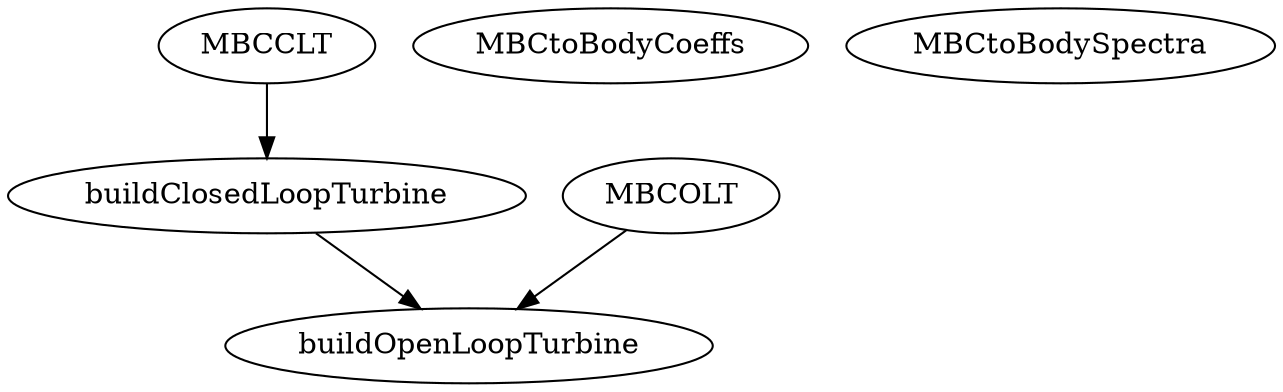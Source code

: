/* Created by mdot for Matlab */
digraph m2html {
  MBCCLT -> buildClosedLoopTurbine;
  MBCOLT -> buildOpenLoopTurbine;
  buildClosedLoopTurbine -> buildOpenLoopTurbine;

  MBCCLT [URL="MBCCLT.html"];
  MBCOLT [URL="MBCOLT.html"];
  MBCtoBodyCoeffs [URL="MBCtoBodyCoeffs.html"];
  MBCtoBodySpectra [URL="MBCtoBodySpectra.html"];
  buildClosedLoopTurbine [URL="buildClosedLoopTurbine.html"];
  buildOpenLoopTurbine [URL="buildOpenLoopTurbine.html"];
}